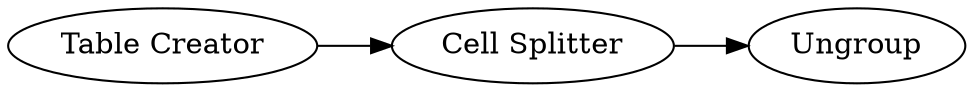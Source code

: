 digraph {
	2 -> 3
	1 -> 2
	1 [label="Table Creator"]
	3 [label=Ungroup]
	2 [label="Cell Splitter"]
	rankdir=LR
}
